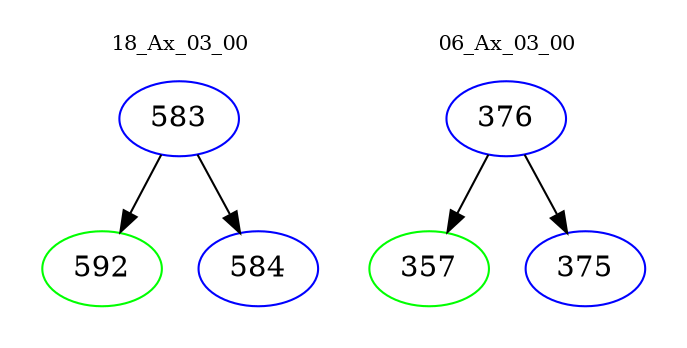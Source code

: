digraph{
subgraph cluster_0 {
color = white
label = "18_Ax_03_00";
fontsize=10;
T0_583 [label="583", color="blue"]
T0_583 -> T0_592 [color="black"]
T0_592 [label="592", color="green"]
T0_583 -> T0_584 [color="black"]
T0_584 [label="584", color="blue"]
}
subgraph cluster_1 {
color = white
label = "06_Ax_03_00";
fontsize=10;
T1_376 [label="376", color="blue"]
T1_376 -> T1_357 [color="black"]
T1_357 [label="357", color="green"]
T1_376 -> T1_375 [color="black"]
T1_375 [label="375", color="blue"]
}
}
